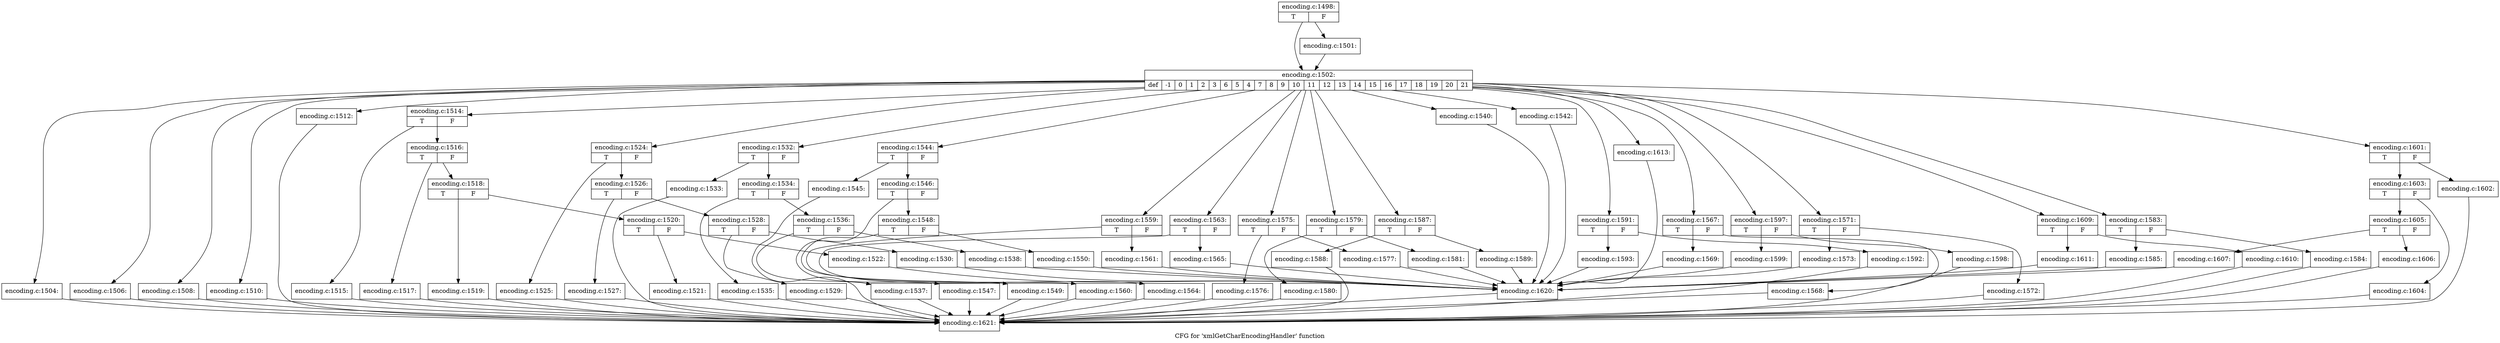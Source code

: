 digraph "CFG for 'xmlGetCharEncodingHandler' function" {
	label="CFG for 'xmlGetCharEncodingHandler' function";

	Node0x46a5b30 [shape=record,label="{encoding.c:1498:|{<s0>T|<s1>F}}"];
	Node0x46a5b30 -> Node0x46a5730;
	Node0x46a5b30 -> Node0x46a5780;
	Node0x46a5730 [shape=record,label="{encoding.c:1501:}"];
	Node0x46a5730 -> Node0x46a5780;
	Node0x46a5780 [shape=record,label="{encoding.c:1502:|{<s0>def|<s1>-1|<s2>0|<s3>1|<s4>2|<s5>3|<s6>6|<s7>5|<s8>4|<s9>7|<s10>8|<s11>9|<s12>10|<s13>11|<s14>12|<s15>13|<s16>14|<s17>15|<s18>16|<s19>17|<s20>18|<s21>19|<s22>20|<s23>21}}"];
	Node0x46a5780 -> Node0x46af040;
	Node0x46a5780 -> Node0x46af380;
	Node0x46a5780 -> Node0x46af510;
	Node0x46a5780 -> Node0x46af6a0;
	Node0x46a5780 -> Node0x46af830;
	Node0x46a5780 -> Node0x46afa50;
	Node0x46a5780 -> Node0x46afc70;
	Node0x46a5780 -> Node0x46b2350;
	Node0x46a5780 -> Node0x46b38a0;
	Node0x46a5780 -> Node0x46b4df0;
	Node0x46a5780 -> Node0x46b4ed0;
	Node0x46a5780 -> Node0x46b4fb0;
	Node0x46a5780 -> Node0x46b6800;
	Node0x46a5780 -> Node0x46b6ff0;
	Node0x46a5780 -> Node0x46b77e0;
	Node0x46a5780 -> Node0x46b7fd0;
	Node0x46a5780 -> Node0x46b87c0;
	Node0x46a5780 -> Node0x46b91c0;
	Node0x46a5780 -> Node0x46b99b0;
	Node0x46a5780 -> Node0x46ba1a0;
	Node0x46a5780 -> Node0x46ba990;
	Node0x46a5780 -> Node0x46bb180;
	Node0x46a5780 -> Node0x46bb970;
	Node0x46a5780 -> Node0x46bd280;
	Node0x46af380 [shape=record,label="{encoding.c:1504:}"];
	Node0x46af380 -> Node0x46ae6b0;
	Node0x46af510 [shape=record,label="{encoding.c:1506:}"];
	Node0x46af510 -> Node0x46ae6b0;
	Node0x46af6a0 [shape=record,label="{encoding.c:1508:}"];
	Node0x46af6a0 -> Node0x46ae6b0;
	Node0x46af830 [shape=record,label="{encoding.c:1510:}"];
	Node0x46af830 -> Node0x46ae6b0;
	Node0x46afa50 [shape=record,label="{encoding.c:1512:}"];
	Node0x46afa50 -> Node0x46ae6b0;
	Node0x46afc70 [shape=record,label="{encoding.c:1514:|{<s0>T|<s1>F}}"];
	Node0x46afc70 -> Node0x46b05e0;
	Node0x46afc70 -> Node0x46b0910;
	Node0x46b05e0 [shape=record,label="{encoding.c:1515:}"];
	Node0x46b05e0 -> Node0x46ae6b0;
	Node0x46b0910 [shape=record,label="{encoding.c:1516:|{<s0>T|<s1>F}}"];
	Node0x46b0910 -> Node0x46b0e40;
	Node0x46b0910 -> Node0x46b0e90;
	Node0x46b0e40 [shape=record,label="{encoding.c:1517:}"];
	Node0x46b0e40 -> Node0x46ae6b0;
	Node0x46b0e90 [shape=record,label="{encoding.c:1518:|{<s0>T|<s1>F}}"];
	Node0x46b0e90 -> Node0x46b1600;
	Node0x46b0e90 -> Node0x46b1650;
	Node0x46b1600 [shape=record,label="{encoding.c:1519:}"];
	Node0x46b1600 -> Node0x46ae6b0;
	Node0x46b1650 [shape=record,label="{encoding.c:1520:|{<s0>T|<s1>F}}"];
	Node0x46b1650 -> Node0x46b1e20;
	Node0x46b1650 -> Node0x46b1e70;
	Node0x46b1e20 [shape=record,label="{encoding.c:1521:}"];
	Node0x46b1e20 -> Node0x46ae6b0;
	Node0x46b1e70 [shape=record,label="{encoding.c:1522:}"];
	Node0x46b1e70 -> Node0x46aef60;
	Node0x46b2350 [shape=record,label="{encoding.c:1524:|{<s0>T|<s1>F}}"];
	Node0x46b2350 -> Node0x46b25d0;
	Node0x46b2350 -> Node0x46b2620;
	Node0x46b25d0 [shape=record,label="{encoding.c:1525:}"];
	Node0x46b25d0 -> Node0x46ae6b0;
	Node0x46b2620 [shape=record,label="{encoding.c:1526:|{<s0>T|<s1>F}}"];
	Node0x46b2620 -> Node0x46b2ca0;
	Node0x46b2620 -> Node0x46b2cf0;
	Node0x46b2ca0 [shape=record,label="{encoding.c:1527:}"];
	Node0x46b2ca0 -> Node0x46ae6b0;
	Node0x46b2cf0 [shape=record,label="{encoding.c:1528:|{<s0>T|<s1>F}}"];
	Node0x46b2cf0 -> Node0x46b3370;
	Node0x46b2cf0 -> Node0x46b33c0;
	Node0x46b3370 [shape=record,label="{encoding.c:1529:}"];
	Node0x46b3370 -> Node0x46ae6b0;
	Node0x46b33c0 [shape=record,label="{encoding.c:1530:}"];
	Node0x46b33c0 -> Node0x46aef60;
	Node0x46b38a0 [shape=record,label="{encoding.c:1532:|{<s0>T|<s1>F}}"];
	Node0x46b38a0 -> Node0x46b3b20;
	Node0x46b38a0 -> Node0x46b3b70;
	Node0x46b3b20 [shape=record,label="{encoding.c:1533:}"];
	Node0x46b3b20 -> Node0x46ae6b0;
	Node0x46b3b70 [shape=record,label="{encoding.c:1534:|{<s0>T|<s1>F}}"];
	Node0x46b3b70 -> Node0x46b41f0;
	Node0x46b3b70 -> Node0x46b4240;
	Node0x46b41f0 [shape=record,label="{encoding.c:1535:}"];
	Node0x46b41f0 -> Node0x46ae6b0;
	Node0x46b4240 [shape=record,label="{encoding.c:1536:|{<s0>T|<s1>F}}"];
	Node0x46b4240 -> Node0x46b48c0;
	Node0x46b4240 -> Node0x46b4910;
	Node0x46b48c0 [shape=record,label="{encoding.c:1537:}"];
	Node0x46b48c0 -> Node0x46ae6b0;
	Node0x46b4910 [shape=record,label="{encoding.c:1538:}"];
	Node0x46b4910 -> Node0x46aef60;
	Node0x46b4df0 [shape=record,label="{encoding.c:1540:}"];
	Node0x46b4df0 -> Node0x46aef60;
	Node0x46b4ed0 [shape=record,label="{encoding.c:1542:}"];
	Node0x46b4ed0 -> Node0x46aef60;
	Node0x46b4fb0 [shape=record,label="{encoding.c:1544:|{<s0>T|<s1>F}}"];
	Node0x46b4fb0 -> Node0x46af1e0;
	Node0x46b4fb0 -> Node0x46af230;
	Node0x46af1e0 [shape=record,label="{encoding.c:1545:}"];
	Node0x46af1e0 -> Node0x46ae6b0;
	Node0x46af230 [shape=record,label="{encoding.c:1546:|{<s0>T|<s1>F}}"];
	Node0x46af230 -> Node0x46b5bc0;
	Node0x46af230 -> Node0x46b5c10;
	Node0x46b5bc0 [shape=record,label="{encoding.c:1547:}"];
	Node0x46b5bc0 -> Node0x46ae6b0;
	Node0x46b5c10 [shape=record,label="{encoding.c:1548:|{<s0>T|<s1>F}}"];
	Node0x46b5c10 -> Node0x46b62d0;
	Node0x46b5c10 -> Node0x46b6320;
	Node0x46b62d0 [shape=record,label="{encoding.c:1549:}"];
	Node0x46b62d0 -> Node0x46ae6b0;
	Node0x46b6320 [shape=record,label="{encoding.c:1550:}"];
	Node0x46b6320 -> Node0x46aef60;
	Node0x46b6800 [shape=record,label="{encoding.c:1559:|{<s0>T|<s1>F}}"];
	Node0x46b6800 -> Node0x46b6ac0;
	Node0x46b6800 -> Node0x46b6b10;
	Node0x46b6ac0 [shape=record,label="{encoding.c:1560:}"];
	Node0x46b6ac0 -> Node0x46ae6b0;
	Node0x46b6b10 [shape=record,label="{encoding.c:1561:}"];
	Node0x46b6b10 -> Node0x46aef60;
	Node0x46b6ff0 [shape=record,label="{encoding.c:1563:|{<s0>T|<s1>F}}"];
	Node0x46b6ff0 -> Node0x46b72b0;
	Node0x46b6ff0 -> Node0x46b7300;
	Node0x46b72b0 [shape=record,label="{encoding.c:1564:}"];
	Node0x46b72b0 -> Node0x46ae6b0;
	Node0x46b7300 [shape=record,label="{encoding.c:1565:}"];
	Node0x46b7300 -> Node0x46aef60;
	Node0x46b77e0 [shape=record,label="{encoding.c:1567:|{<s0>T|<s1>F}}"];
	Node0x46b77e0 -> Node0x46b7aa0;
	Node0x46b77e0 -> Node0x46b7af0;
	Node0x46b7aa0 [shape=record,label="{encoding.c:1568:}"];
	Node0x46b7aa0 -> Node0x46ae6b0;
	Node0x46b7af0 [shape=record,label="{encoding.c:1569:}"];
	Node0x46b7af0 -> Node0x46aef60;
	Node0x46b7fd0 [shape=record,label="{encoding.c:1571:|{<s0>T|<s1>F}}"];
	Node0x46b7fd0 -> Node0x46b8290;
	Node0x46b7fd0 -> Node0x46b82e0;
	Node0x46b8290 [shape=record,label="{encoding.c:1572:}"];
	Node0x46b8290 -> Node0x46ae6b0;
	Node0x46b82e0 [shape=record,label="{encoding.c:1573:}"];
	Node0x46b82e0 -> Node0x46aef60;
	Node0x46b87c0 [shape=record,label="{encoding.c:1575:|{<s0>T|<s1>F}}"];
	Node0x46b87c0 -> Node0x46b8a80;
	Node0x46b87c0 -> Node0x46b8ad0;
	Node0x46b8a80 [shape=record,label="{encoding.c:1576:}"];
	Node0x46b8a80 -> Node0x46ae6b0;
	Node0x46b8ad0 [shape=record,label="{encoding.c:1577:}"];
	Node0x46b8ad0 -> Node0x46aef60;
	Node0x46b91c0 [shape=record,label="{encoding.c:1579:|{<s0>T|<s1>F}}"];
	Node0x46b91c0 -> Node0x46b9480;
	Node0x46b91c0 -> Node0x46b94d0;
	Node0x46b9480 [shape=record,label="{encoding.c:1580:}"];
	Node0x46b9480 -> Node0x46ae6b0;
	Node0x46b94d0 [shape=record,label="{encoding.c:1581:}"];
	Node0x46b94d0 -> Node0x46aef60;
	Node0x46b99b0 [shape=record,label="{encoding.c:1583:|{<s0>T|<s1>F}}"];
	Node0x46b99b0 -> Node0x46b9c70;
	Node0x46b99b0 -> Node0x46b9cc0;
	Node0x46b9c70 [shape=record,label="{encoding.c:1584:}"];
	Node0x46b9c70 -> Node0x46ae6b0;
	Node0x46b9cc0 [shape=record,label="{encoding.c:1585:}"];
	Node0x46b9cc0 -> Node0x46aef60;
	Node0x46ba1a0 [shape=record,label="{encoding.c:1587:|{<s0>T|<s1>F}}"];
	Node0x46ba1a0 -> Node0x46ba460;
	Node0x46ba1a0 -> Node0x46ba4b0;
	Node0x46ba460 [shape=record,label="{encoding.c:1588:}"];
	Node0x46ba460 -> Node0x46ae6b0;
	Node0x46ba4b0 [shape=record,label="{encoding.c:1589:}"];
	Node0x46ba4b0 -> Node0x46aef60;
	Node0x46ba990 [shape=record,label="{encoding.c:1591:|{<s0>T|<s1>F}}"];
	Node0x46ba990 -> Node0x46bac50;
	Node0x46ba990 -> Node0x46baca0;
	Node0x46bac50 [shape=record,label="{encoding.c:1592:}"];
	Node0x46bac50 -> Node0x46ae6b0;
	Node0x46baca0 [shape=record,label="{encoding.c:1593:}"];
	Node0x46baca0 -> Node0x46aef60;
	Node0x46bb180 [shape=record,label="{encoding.c:1597:|{<s0>T|<s1>F}}"];
	Node0x46bb180 -> Node0x46bb440;
	Node0x46bb180 -> Node0x46bb490;
	Node0x46bb440 [shape=record,label="{encoding.c:1598:}"];
	Node0x46bb440 -> Node0x46ae6b0;
	Node0x46bb490 [shape=record,label="{encoding.c:1599:}"];
	Node0x46bb490 -> Node0x46aef60;
	Node0x46bb970 [shape=record,label="{encoding.c:1601:|{<s0>T|<s1>F}}"];
	Node0x46bb970 -> Node0x46bbda0;
	Node0x46bb970 -> Node0x46bbdf0;
	Node0x46bbda0 [shape=record,label="{encoding.c:1602:}"];
	Node0x46bbda0 -> Node0x46ae6b0;
	Node0x46bbdf0 [shape=record,label="{encoding.c:1603:|{<s0>T|<s1>F}}"];
	Node0x46bbdf0 -> Node0x46bc4b0;
	Node0x46bbdf0 -> Node0x46bc500;
	Node0x46bc4b0 [shape=record,label="{encoding.c:1604:}"];
	Node0x46bc4b0 -> Node0x46ae6b0;
	Node0x46bc500 [shape=record,label="{encoding.c:1605:|{<s0>T|<s1>F}}"];
	Node0x46bc500 -> Node0x46bcd50;
	Node0x46bc500 -> Node0x46bcda0;
	Node0x46bcd50 [shape=record,label="{encoding.c:1606:}"];
	Node0x46bcd50 -> Node0x46ae6b0;
	Node0x46bcda0 [shape=record,label="{encoding.c:1607:}"];
	Node0x46bcda0 -> Node0x46aef60;
	Node0x46bd280 [shape=record,label="{encoding.c:1609:|{<s0>T|<s1>F}}"];
	Node0x46bd280 -> Node0x46bd540;
	Node0x46bd280 -> Node0x46bd590;
	Node0x46bd540 [shape=record,label="{encoding.c:1610:}"];
	Node0x46bd540 -> Node0x46ae6b0;
	Node0x46bd590 [shape=record,label="{encoding.c:1611:}"];
	Node0x46bd590 -> Node0x46aef60;
	Node0x46af040 [shape=record,label="{encoding.c:1613:}"];
	Node0x46af040 -> Node0x46aef60;
	Node0x46aef60 [shape=record,label="{encoding.c:1620:}"];
	Node0x46aef60 -> Node0x46ae6b0;
	Node0x46ae6b0 [shape=record,label="{encoding.c:1621:}"];
}
